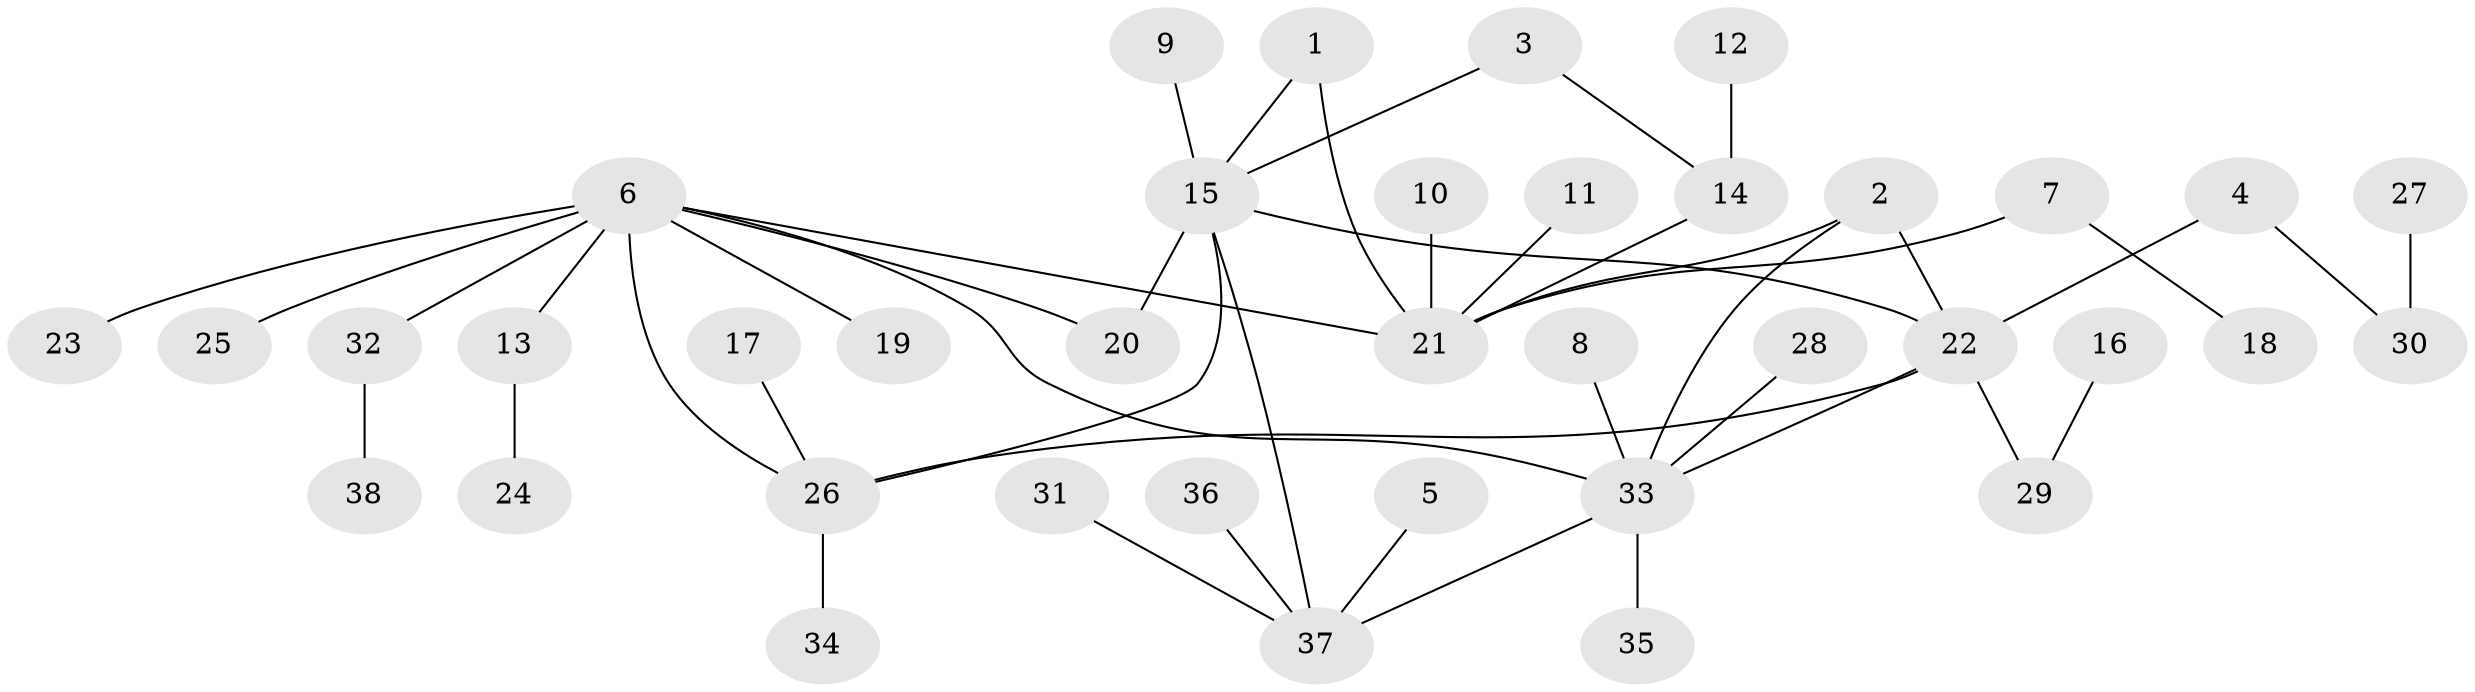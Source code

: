 // original degree distribution, {7: 0.018867924528301886, 3: 0.07547169811320754, 2: 0.18867924528301888, 8: 0.05660377358490566, 6: 0.03773584905660377, 10: 0.018867924528301886, 1: 0.5849056603773585, 4: 0.018867924528301886}
// Generated by graph-tools (version 1.1) at 2025/37/03/04/25 23:37:47]
// undirected, 38 vertices, 45 edges
graph export_dot {
  node [color=gray90,style=filled];
  1;
  2;
  3;
  4;
  5;
  6;
  7;
  8;
  9;
  10;
  11;
  12;
  13;
  14;
  15;
  16;
  17;
  18;
  19;
  20;
  21;
  22;
  23;
  24;
  25;
  26;
  27;
  28;
  29;
  30;
  31;
  32;
  33;
  34;
  35;
  36;
  37;
  38;
  1 -- 15 [weight=1.0];
  1 -- 21 [weight=1.0];
  2 -- 21 [weight=1.0];
  2 -- 22 [weight=1.0];
  2 -- 33 [weight=1.0];
  3 -- 14 [weight=1.0];
  3 -- 15 [weight=1.0];
  4 -- 22 [weight=1.0];
  4 -- 30 [weight=1.0];
  5 -- 37 [weight=1.0];
  6 -- 13 [weight=1.0];
  6 -- 19 [weight=1.0];
  6 -- 20 [weight=1.0];
  6 -- 21 [weight=1.0];
  6 -- 23 [weight=1.0];
  6 -- 25 [weight=1.0];
  6 -- 26 [weight=1.0];
  6 -- 32 [weight=1.0];
  6 -- 33 [weight=1.0];
  7 -- 18 [weight=1.0];
  7 -- 21 [weight=1.0];
  8 -- 33 [weight=1.0];
  9 -- 15 [weight=1.0];
  10 -- 21 [weight=1.0];
  11 -- 21 [weight=1.0];
  12 -- 14 [weight=1.0];
  13 -- 24 [weight=1.0];
  14 -- 21 [weight=1.0];
  15 -- 20 [weight=1.0];
  15 -- 22 [weight=1.0];
  15 -- 26 [weight=1.0];
  15 -- 37 [weight=1.0];
  16 -- 29 [weight=1.0];
  17 -- 26 [weight=1.0];
  22 -- 26 [weight=1.0];
  22 -- 29 [weight=1.0];
  22 -- 33 [weight=1.0];
  26 -- 34 [weight=1.0];
  27 -- 30 [weight=1.0];
  28 -- 33 [weight=1.0];
  31 -- 37 [weight=1.0];
  32 -- 38 [weight=1.0];
  33 -- 35 [weight=1.0];
  33 -- 37 [weight=1.0];
  36 -- 37 [weight=1.0];
}
